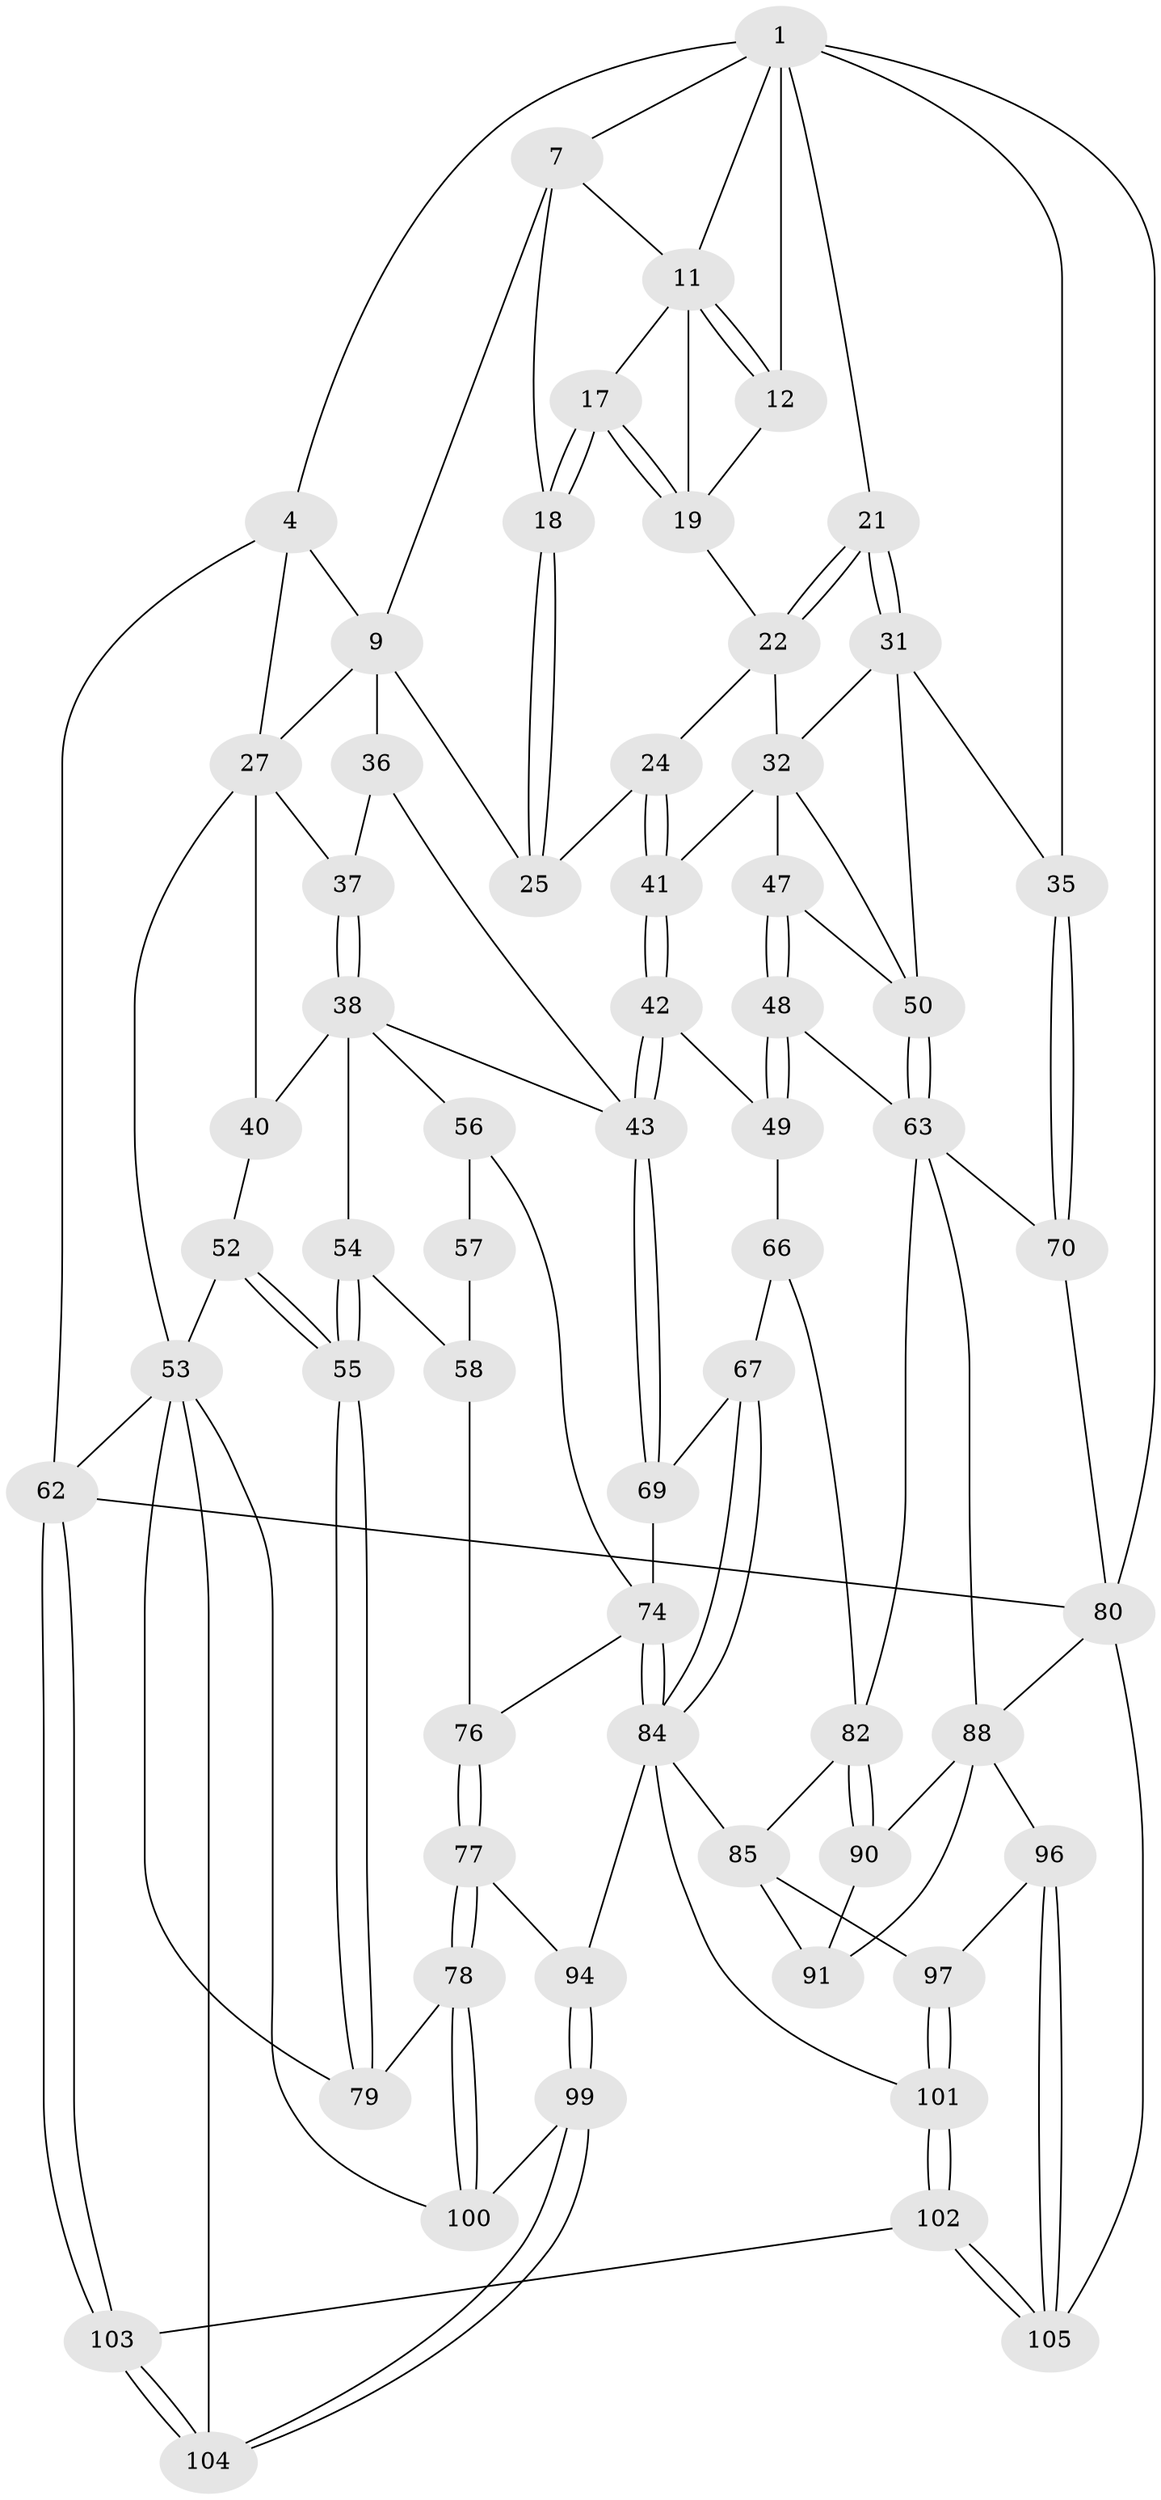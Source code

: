 // original degree distribution, {3: 0.018867924528301886, 6: 0.22641509433962265, 5: 0.5094339622641509, 4: 0.24528301886792453}
// Generated by graph-tools (version 1.1) at 2025/21/03/04/25 18:21:11]
// undirected, 63 vertices, 144 edges
graph export_dot {
graph [start="1"]
  node [color=gray90,style=filled];
  1 [pos="+0.5259834290658999+0",super="+6+2"];
  4 [pos="+0+0",super="+5"];
  7 [pos="+0.4853777607409887+0.03885597517711336",super="+8"];
  9 [pos="+0.33883627053451315+0.17035530375176092",super="+26"];
  11 [pos="+0.6987839359246829+0.11819188721167752",super="+15"];
  12 [pos="+0.7476542943047944+0.14239692192922565"];
  17 [pos="+0.5364950862233508+0.27258869108132117"];
  18 [pos="+0.5363905538989627+0.2727813004656771"];
  19 [pos="+0.595573579385037+0.21885677812141127",super="+20"];
  21 [pos="+0.8040777470607475+0.27442766473040353"];
  22 [pos="+0.6859432540185002+0.29234686048262004",super="+23"];
  24 [pos="+0.5403750242643826+0.3214310919017103"];
  25 [pos="+0.5320404609242838+0.3165907055588894"];
  27 [pos="+0.28057562899419464+0.23688413488618779",super="+28"];
  31 [pos="+0.8328109402104672+0.3222092666266255",super="+34"];
  32 [pos="+0.7277868211231082+0.40217599658801484",super="+33+46"];
  35 [pos="+1+0.22272133545271472"];
  36 [pos="+0.48973176337487523+0.35089505059546267"];
  37 [pos="+0.4086790651870659+0.37445870978306184"];
  38 [pos="+0.3601333040485444+0.4293586535635247",super="+39+45"];
  40 [pos="+0.18155644350577965+0.31417605383920827"];
  41 [pos="+0.6237225488049695+0.44018877247188315"];
  42 [pos="+0.6129133088918958+0.48714948828330523"];
  43 [pos="+0.48086379103057714+0.503256983373421",super="+44"];
  47 [pos="+0.7426645009861704+0.4912110466966785"];
  48 [pos="+0.7053604999586046+0.5639201426150039"];
  49 [pos="+0.6187286078105577+0.4965130370162669"];
  50 [pos="+0.8888680147215401+0.4793590973791533",super="+51"];
  52 [pos="+0.06870738349901827+0.44638321676949555"];
  53 [pos="+0+0.4546853217815365",super="+59"];
  54 [pos="+0.2301277398029853+0.503120811557607"];
  55 [pos="+0.1023503144023685+0.6397957207320422"];
  56 [pos="+0.3921764537646588+0.5350844154143"];
  57 [pos="+0.3236690598297383+0.5321191502110089"];
  58 [pos="+0.25306940027833835+0.518684770646157",super="+72"];
  62 [pos="+0+1"];
  63 [pos="+0.8962473640366321+0.5383578465920164",super="+64"];
  66 [pos="+0.5687445474060168+0.604784234321608"];
  67 [pos="+0.5437397173227974+0.6087528149167925",super="+68"];
  69 [pos="+0.4901030965865986+0.5313463277105845",super="+73"];
  70 [pos="+1+0.6487103278462863",super="+71"];
  74 [pos="+0.44022185035403744+0.6728659838882154",super="+75"];
  76 [pos="+0.3102745506798093+0.675819771535117"];
  77 [pos="+0.28013124627443375+0.705675169147664"];
  78 [pos="+0.1837778420864791+0.75336173308898"];
  79 [pos="+0.09747104252028604+0.6528522635949354"];
  80 [pos="+1+1",super="+81"];
  82 [pos="+0.7145887459743766+0.5912510278789437",super="+83"];
  84 [pos="+0.4888622614944033+0.7120361135893142",super="+86"];
  85 [pos="+0.5931049719053957+0.7806830074356382",super="+92"];
  88 [pos="+0.8599009631481517+0.7648433606778753",super="+95+89"];
  90 [pos="+0.7317831676175144+0.6802077696866873"];
  91 [pos="+0.6953482245767227+0.737036561675619"];
  94 [pos="+0.43236033692141496+0.8085741223590384"];
  96 [pos="+0.6415303586147556+0.8558386876309892"];
  97 [pos="+0.6364211846039036+0.8528766419278585"];
  99 [pos="+0.19956408806383835+0.8912143163245326"];
  100 [pos="+0.1836204596484046+0.8516831992853177"];
  101 [pos="+0.4355538585409391+1"];
  102 [pos="+0.3556959681354662+1"];
  103 [pos="+0.28179726859727466+1"];
  104 [pos="+0.20400934865793377+0.9190059268743898"];
  105 [pos="+0.7516283542926426+1",super="+106"];
  1 -- 11;
  1 -- 7;
  1 -- 80;
  1 -- 35;
  1 -- 4;
  1 -- 21;
  1 -- 12;
  4 -- 62;
  4 -- 9;
  4 -- 27;
  7 -- 9;
  7 -- 18;
  7 -- 11;
  9 -- 27;
  9 -- 36;
  9 -- 25;
  11 -- 12;
  11 -- 12;
  11 -- 19;
  11 -- 17;
  12 -- 19;
  17 -- 18;
  17 -- 18;
  17 -- 19;
  17 -- 19;
  18 -- 25;
  18 -- 25;
  19 -- 22;
  21 -- 22;
  21 -- 22;
  21 -- 31;
  21 -- 31;
  22 -- 24;
  22 -- 32;
  24 -- 25;
  24 -- 41;
  24 -- 41;
  27 -- 37;
  27 -- 40;
  27 -- 53;
  31 -- 32;
  31 -- 50;
  31 -- 35;
  32 -- 41;
  32 -- 47;
  32 -- 50;
  35 -- 70;
  35 -- 70;
  36 -- 37;
  36 -- 43;
  37 -- 38;
  37 -- 38;
  38 -- 40;
  38 -- 54;
  38 -- 56;
  38 -- 43;
  40 -- 52;
  41 -- 42;
  41 -- 42;
  42 -- 43;
  42 -- 43;
  42 -- 49;
  43 -- 69;
  43 -- 69;
  47 -- 48;
  47 -- 48;
  47 -- 50;
  48 -- 49;
  48 -- 49;
  48 -- 63;
  49 -- 66;
  50 -- 63;
  50 -- 63;
  52 -- 53;
  52 -- 55;
  52 -- 55;
  53 -- 100;
  53 -- 104;
  53 -- 62;
  53 -- 79;
  54 -- 55;
  54 -- 55;
  54 -- 58;
  55 -- 79;
  55 -- 79;
  56 -- 57;
  56 -- 74;
  57 -- 58 [weight=2];
  58 -- 76;
  62 -- 103;
  62 -- 103;
  62 -- 80;
  63 -- 70 [weight=2];
  63 -- 82;
  63 -- 88;
  66 -- 67;
  66 -- 82;
  67 -- 84;
  67 -- 84;
  67 -- 69 [weight=2];
  69 -- 74;
  70 -- 80;
  74 -- 84;
  74 -- 84;
  74 -- 76;
  76 -- 77;
  76 -- 77;
  77 -- 78;
  77 -- 78;
  77 -- 94;
  78 -- 79;
  78 -- 100;
  78 -- 100;
  80 -- 105 [weight=2];
  80 -- 88;
  82 -- 90;
  82 -- 90;
  82 -- 85;
  84 -- 101;
  84 -- 85;
  84 -- 94;
  85 -- 97;
  85 -- 91;
  88 -- 96;
  88 -- 90;
  88 -- 91;
  90 -- 91;
  94 -- 99;
  94 -- 99;
  96 -- 97;
  96 -- 105;
  96 -- 105;
  97 -- 101;
  97 -- 101;
  99 -- 100;
  99 -- 104;
  99 -- 104;
  101 -- 102;
  101 -- 102;
  102 -- 103;
  102 -- 105;
  102 -- 105;
  103 -- 104;
  103 -- 104;
}
